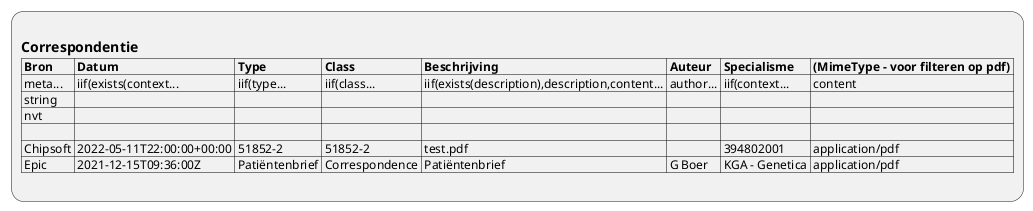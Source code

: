 @startuml ViewDefinition-DocumentReference
:
== Correspondentie
|= Bron |= Datum |= Type |= Class |= Beschrijving |= Auteur |= Specialisme |= (MimeType - voor filteren op pdf) |
| meta... | iif(exists(context... | iif(type... | iif(class... | iif(exists(description),description,content... | author... | iif(context... | content |
| string |  |  |  |  |  |  |  |
| nvt |  |  |  |  |  |  |  |
| |
| Chipsoft | 2022-05-11T22:00:00+00:00 | 51852-2 | 51852-2 | test.pdf |  | 394802001 | application/pdf |
| Epic | 2021-12-15T09:36:00Z | Patiëntenbrief | Correspondence | Patiëntenbrief | G Boer | KGA - Genetica | application/pdf |
;
@enduml
